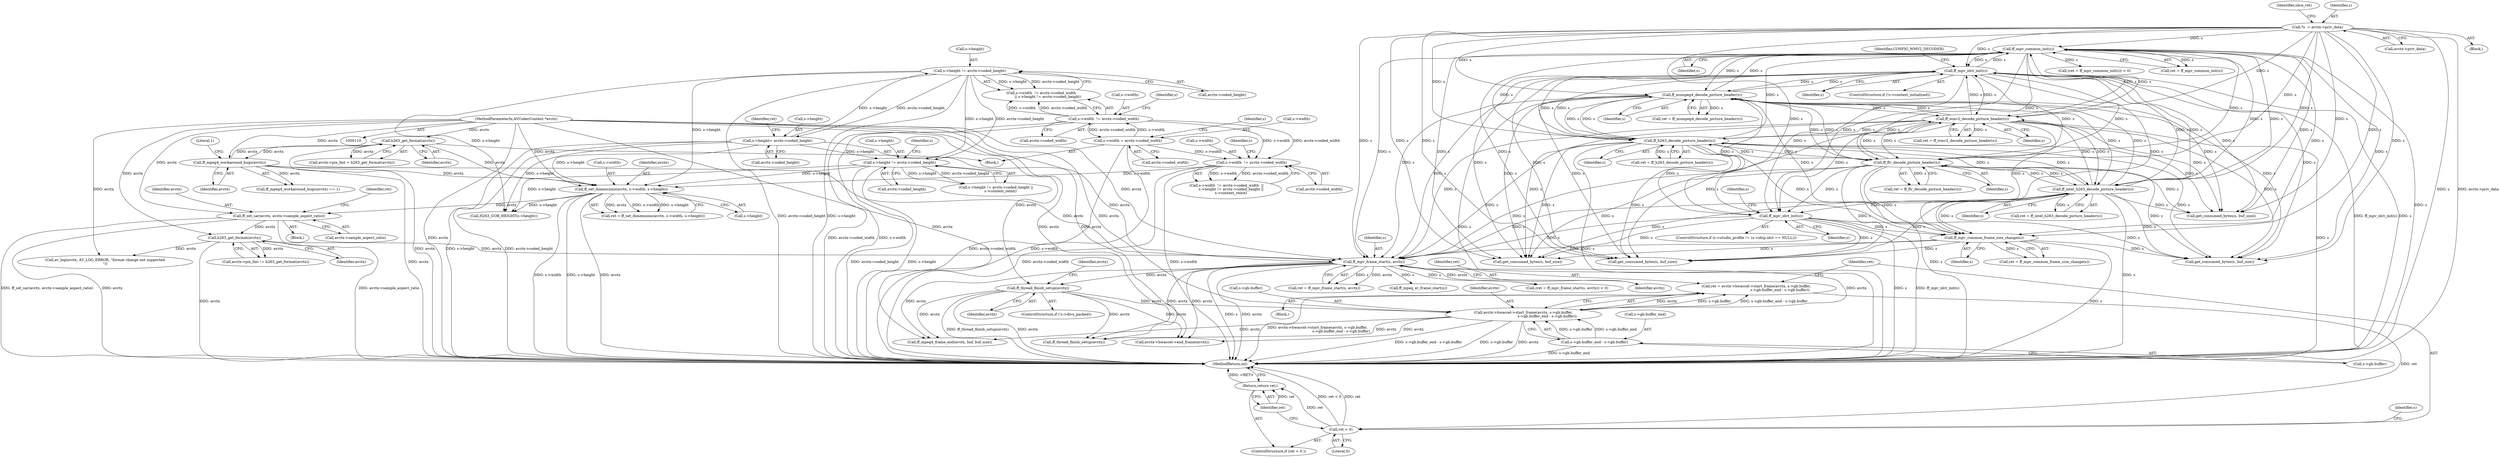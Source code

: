 digraph "0_FFmpeg_bd27a9364ca274ca97f1df6d984e88a0700fb235_0@integer" {
"1000956" [label="(Call,ret = avctx->hwaccel->start_frame(avctx, s->gb.buffer,\n                                          s->gb.buffer_end - s->gb.buffer))"];
"1000958" [label="(Call,avctx->hwaccel->start_frame(avctx, s->gb.buffer,\n                                          s->gb.buffer_end - s->gb.buffer))"];
"1000949" [label="(Call,ff_thread_finish_setup(avctx))"];
"1000938" [label="(Call,ff_mpv_frame_start(s, avctx))"];
"1000129" [label="(Call,*s  = avctx->priv_data)"];
"1000729" [label="(Call,ff_mpv_common_frame_size_change(s))"];
"1000594" [label="(Call,ff_mpv_common_init(s))"];
"1000396" [label="(Call,ff_mpv_idct_init(s))"];
"1000421" [label="(Call,ff_msmpeg4_decode_picture_header(s))"];
"1000409" [label="(Call,ff_wmv2_decode_picture_header(s))"];
"1000509" [label="(Call,ff_h263_decode_picture_header(s))"];
"1000503" [label="(Call,ff_flv_decode_picture_header(s))"];
"1000491" [label="(Call,ff_intel_h263_decode_picture_header(s))"];
"1000677" [label="(Call,ff_mpv_idct_init(s))"];
"1000588" [label="(Call,h263_get_format(avctx))"];
"1000661" [label="(Call,ff_mpeg4_workaround_bugs(avctx))"];
"1000111" [label="(MethodParameterIn,AVCodecContext *avctx)"];
"1000738" [label="(Call,h263_get_format(avctx))"];
"1000721" [label="(Call,ff_set_sar(avctx, avctx->sample_aspect_ratio))"];
"1000707" [label="(Call,ff_set_dimensions(avctx, s->width, s->height))"];
"1000681" [label="(Call,s->width  != avctx->coded_width)"];
"1000522" [label="(Call,s->width  != avctx->coded_width)"];
"1000543" [label="(Call,s->width = avctx->coded_width)"];
"1000689" [label="(Call,s->height != avctx->coded_height)"];
"1000529" [label="(Call,s->height != avctx->coded_height)"];
"1000550" [label="(Call,s->height= avctx->coded_height)"];
"1000965" [label="(Call,s->gb.buffer_end - s->gb.buffer)"];
"1000977" [label="(Call,ret < 0)"];
"1000980" [label="(Return,return ret;)"];
"1000509" [label="(Call,ff_h263_decode_picture_header(s))"];
"1000960" [label="(Call,s->gb.buffer)"];
"1000685" [label="(Call,avctx->coded_width)"];
"1000693" [label="(Call,avctx->coded_height)"];
"1000397" [label="(Identifier,s)"];
"1000956" [label="(Call,ret = avctx->hwaccel->start_frame(avctx, s->gb.buffer,\n                                          s->gb.buffer_end - s->gb.buffer))"];
"1000981" [label="(Identifier,ret)"];
"1000979" [label="(Literal,0)"];
"1000982" [label="(Call,ff_mpeg_er_frame_start(s))"];
"1000521" [label="(Call,s->width  != avctx->coded_width\n            || s->height != avctx->coded_height)"];
"1000966" [label="(Call,s->gb.buffer_end)"];
"1000492" [label="(Identifier,s)"];
"1000594" [label="(Call,ff_mpv_common_init(s))"];
"1001474" [label="(MethodReturn,int)"];
"1000660" [label="(Call,ff_mpeg4_workaround_bugs(avctx) == 1)"];
"1000523" [label="(Call,s->width)"];
"1000677" [label="(Call,ff_mpv_idct_init(s))"];
"1000544" [label="(Call,s->width)"];
"1000727" [label="(Call,ret = ff_mpv_common_frame_size_change(s))"];
"1000410" [label="(Identifier,s)"];
"1001218" [label="(Call,ff_mpeg4_frame_end(avctx, buf, buf_size))"];
"1000510" [label="(Identifier,s)"];
"1000699" [label="(Block,)"];
"1000980" [label="(Return,return ret;)"];
"1000688" [label="(Call,s->height != avctx->coded_height ||\n        s->context_reinit)"];
"1000682" [label="(Call,s->width)"];
"1000129" [label="(Call,*s  = avctx->priv_data)"];
"1000678" [label="(Identifier,s)"];
"1000957" [label="(Identifier,ret)"];
"1000730" [label="(Identifier,s)"];
"1000665" [label="(ControlStructure,if (s->studio_profile != (s->idsp.idct == NULL)))"];
"1000707" [label="(Call,ff_set_dimensions(avctx, s->width, s->height))"];
"1000507" [label="(Call,ret = ff_h263_decode_picture_header(s))"];
"1000491" [label="(Call,ff_intel_h263_decode_picture_header(s))"];
"1000661" [label="(Call,ff_mpeg4_workaround_bugs(avctx))"];
"1000489" [label="(Call,ret = ff_intel_h263_decode_picture_header(s))"];
"1000978" [label="(Identifier,ret)"];
"1000533" [label="(Call,avctx->coded_height)"];
"1000690" [label="(Call,s->height)"];
"1000734" [label="(Call,avctx->pix_fmt != h263_get_format(avctx))"];
"1000867" [label="(Call,get_consumed_bytes(s, buf_size))"];
"1000562" [label="(Call,get_consumed_bytes(s, buf_size))"];
"1000662" [label="(Identifier,avctx)"];
"1000955" [label="(Block,)"];
"1000422" [label="(Identifier,s)"];
"1000501" [label="(Call,ret = ff_flv_decode_picture_header(s))"];
"1000689" [label="(Call,s->height != avctx->coded_height)"];
"1000588" [label="(Call,h263_get_format(avctx))"];
"1000559" [label="(Identifier,ret)"];
"1001231" [label="(Call,ff_thread_finish_setup(avctx))"];
"1000131" [label="(Call,avctx->priv_data)"];
"1000722" [label="(Identifier,avctx)"];
"1000971" [label="(Call,s->gb.buffer)"];
"1000111" [label="(MethodParameterIn,AVCodecContext *avctx)"];
"1000949" [label="(Call,ff_thread_finish_setup(avctx))"];
"1000953" [label="(Identifier,avctx)"];
"1000683" [label="(Identifier,s)"];
"1000503" [label="(Call,ff_flv_decode_picture_header(s))"];
"1000400" [label="(Identifier,CONFIG_WMV2_DECODER)"];
"1000680" [label="(Call,s->width  != avctx->coded_width  ||\n        s->height != avctx->coded_height ||\n        s->context_reinit)"];
"1000137" [label="(Identifier,slice_ret)"];
"1000591" [label="(Call,(ret = ff_mpv_common_init(s)) < 0)"];
"1000983" [label="(Identifier,s)"];
"1000531" [label="(Identifier,s)"];
"1000681" [label="(Call,s->width  != avctx->coded_width)"];
"1000552" [label="(Identifier,s)"];
"1000663" [label="(Literal,1)"];
"1000939" [label="(Identifier,s)"];
"1000741" [label="(Call,av_log(avctx, AV_LOG_ERROR, \"format change not supported\n\"))"];
"1000935" [label="(Call,(ret = ff_mpv_frame_start(s, avctx)) < 0)"];
"1000950" [label="(Identifier,avctx)"];
"1000938" [label="(Call,ff_mpv_frame_start(s, avctx))"];
"1000976" [label="(ControlStructure,if (ret < 0 ))"];
"1000409" [label="(Call,ff_wmv2_decode_picture_header(s))"];
"1000723" [label="(Call,avctx->sample_aspect_ratio)"];
"1001200" [label="(Call,avctx->hwaccel->end_frame(avctx))"];
"1000550" [label="(Call,s->height= avctx->coded_height)"];
"1000944" [label="(ControlStructure,if (!s->divx_packed))"];
"1000940" [label="(Identifier,avctx)"];
"1000728" [label="(Identifier,ret)"];
"1000407" [label="(Call,ret = ff_wmv2_decode_picture_header(s))"];
"1000739" [label="(Identifier,avctx)"];
"1000818" [label="(Call,get_consumed_bytes(s, buf_size))"];
"1000709" [label="(Call,s->width)"];
"1000543" [label="(Call,s->width = avctx->coded_width)"];
"1000592" [label="(Call,ret = ff_mpv_common_init(s))"];
"1000959" [label="(Identifier,avctx)"];
"1000721" [label="(Call,ff_set_sar(avctx, avctx->sample_aspect_ratio))"];
"1000697" [label="(Identifier,s)"];
"1000965" [label="(Call,s->gb.buffer_end - s->gb.buffer)"];
"1000529" [label="(Call,s->height != avctx->coded_height)"];
"1000712" [label="(Call,s->height)"];
"1000536" [label="(Block,)"];
"1000936" [label="(Call,ret = ff_mpv_frame_start(s, avctx))"];
"1000504" [label="(Identifier,s)"];
"1000130" [label="(Identifier,s)"];
"1000691" [label="(Identifier,s)"];
"1000708" [label="(Identifier,avctx)"];
"1000547" [label="(Call,avctx->coded_width)"];
"1000977" [label="(Call,ret < 0)"];
"1000551" [label="(Call,s->height)"];
"1000419" [label="(Call,ret = ff_msmpeg4_decode_picture_header(s))"];
"1000595" [label="(Identifier,s)"];
"1000526" [label="(Call,avctx->coded_width)"];
"1000852" [label="(Call,get_consumed_bytes(s, buf_size))"];
"1000530" [label="(Call,s->height)"];
"1000738" [label="(Call,h263_get_format(avctx))"];
"1000958" [label="(Call,avctx->hwaccel->start_frame(avctx, s->gb.buffer,\n                                          s->gb.buffer_end - s->gb.buffer))"];
"1000421" [label="(Call,ff_msmpeg4_decode_picture_header(s))"];
"1000554" [label="(Call,avctx->coded_height)"];
"1000705" [label="(Call,ret = ff_set_dimensions(avctx, s->width, s->height))"];
"1000774" [label="(Call,H263_GOB_HEIGHT(s->height))"];
"1000391" [label="(ControlStructure,if (!s->context_initialized))"];
"1000589" [label="(Identifier,avctx)"];
"1000729" [label="(Call,ff_mpv_common_frame_size_change(s))"];
"1000115" [label="(Block,)"];
"1000522" [label="(Call,s->width  != avctx->coded_width)"];
"1000584" [label="(Call,avctx->pix_fmt = h263_get_format(avctx))"];
"1000396" [label="(Call,ff_mpv_idct_init(s))"];
"1000956" -> "1000955"  [label="AST: "];
"1000956" -> "1000958"  [label="CFG: "];
"1000957" -> "1000956"  [label="AST: "];
"1000958" -> "1000956"  [label="AST: "];
"1000978" -> "1000956"  [label="CFG: "];
"1000956" -> "1001474"  [label="DDG: avctx->hwaccel->start_frame(avctx, s->gb.buffer,\n                                          s->gb.buffer_end - s->gb.buffer)"];
"1000958" -> "1000956"  [label="DDG: avctx"];
"1000958" -> "1000956"  [label="DDG: s->gb.buffer"];
"1000958" -> "1000956"  [label="DDG: s->gb.buffer_end - s->gb.buffer"];
"1000956" -> "1000977"  [label="DDG: ret"];
"1000958" -> "1000965"  [label="CFG: "];
"1000959" -> "1000958"  [label="AST: "];
"1000960" -> "1000958"  [label="AST: "];
"1000965" -> "1000958"  [label="AST: "];
"1000958" -> "1001474"  [label="DDG: s->gb.buffer_end - s->gb.buffer"];
"1000958" -> "1001474"  [label="DDG: s->gb.buffer"];
"1000958" -> "1001474"  [label="DDG: avctx"];
"1000949" -> "1000958"  [label="DDG: avctx"];
"1000938" -> "1000958"  [label="DDG: avctx"];
"1000111" -> "1000958"  [label="DDG: avctx"];
"1000965" -> "1000958"  [label="DDG: s->gb.buffer"];
"1000965" -> "1000958"  [label="DDG: s->gb.buffer_end"];
"1000958" -> "1001200"  [label="DDG: avctx"];
"1000958" -> "1001218"  [label="DDG: avctx"];
"1000958" -> "1001231"  [label="DDG: avctx"];
"1000949" -> "1000944"  [label="AST: "];
"1000949" -> "1000950"  [label="CFG: "];
"1000950" -> "1000949"  [label="AST: "];
"1000953" -> "1000949"  [label="CFG: "];
"1000949" -> "1001474"  [label="DDG: avctx"];
"1000949" -> "1001474"  [label="DDG: ff_thread_finish_setup(avctx)"];
"1000938" -> "1000949"  [label="DDG: avctx"];
"1000111" -> "1000949"  [label="DDG: avctx"];
"1000949" -> "1001200"  [label="DDG: avctx"];
"1000949" -> "1001218"  [label="DDG: avctx"];
"1000949" -> "1001231"  [label="DDG: avctx"];
"1000938" -> "1000936"  [label="AST: "];
"1000938" -> "1000940"  [label="CFG: "];
"1000939" -> "1000938"  [label="AST: "];
"1000940" -> "1000938"  [label="AST: "];
"1000936" -> "1000938"  [label="CFG: "];
"1000938" -> "1001474"  [label="DDG: s"];
"1000938" -> "1001474"  [label="DDG: avctx"];
"1000938" -> "1000935"  [label="DDG: s"];
"1000938" -> "1000935"  [label="DDG: avctx"];
"1000938" -> "1000936"  [label="DDG: s"];
"1000938" -> "1000936"  [label="DDG: avctx"];
"1000129" -> "1000938"  [label="DDG: s"];
"1000729" -> "1000938"  [label="DDG: s"];
"1000594" -> "1000938"  [label="DDG: s"];
"1000421" -> "1000938"  [label="DDG: s"];
"1000409" -> "1000938"  [label="DDG: s"];
"1000509" -> "1000938"  [label="DDG: s"];
"1000677" -> "1000938"  [label="DDG: s"];
"1000396" -> "1000938"  [label="DDG: s"];
"1000503" -> "1000938"  [label="DDG: s"];
"1000491" -> "1000938"  [label="DDG: s"];
"1000588" -> "1000938"  [label="DDG: avctx"];
"1000738" -> "1000938"  [label="DDG: avctx"];
"1000661" -> "1000938"  [label="DDG: avctx"];
"1000111" -> "1000938"  [label="DDG: avctx"];
"1000938" -> "1000982"  [label="DDG: s"];
"1000938" -> "1001200"  [label="DDG: avctx"];
"1000938" -> "1001218"  [label="DDG: avctx"];
"1000938" -> "1001231"  [label="DDG: avctx"];
"1000129" -> "1000115"  [label="AST: "];
"1000129" -> "1000131"  [label="CFG: "];
"1000130" -> "1000129"  [label="AST: "];
"1000131" -> "1000129"  [label="AST: "];
"1000137" -> "1000129"  [label="CFG: "];
"1000129" -> "1001474"  [label="DDG: s"];
"1000129" -> "1001474"  [label="DDG: avctx->priv_data"];
"1000129" -> "1000396"  [label="DDG: s"];
"1000129" -> "1000409"  [label="DDG: s"];
"1000129" -> "1000421"  [label="DDG: s"];
"1000129" -> "1000491"  [label="DDG: s"];
"1000129" -> "1000503"  [label="DDG: s"];
"1000129" -> "1000509"  [label="DDG: s"];
"1000129" -> "1000562"  [label="DDG: s"];
"1000129" -> "1000594"  [label="DDG: s"];
"1000129" -> "1000677"  [label="DDG: s"];
"1000129" -> "1000729"  [label="DDG: s"];
"1000129" -> "1000818"  [label="DDG: s"];
"1000129" -> "1000852"  [label="DDG: s"];
"1000129" -> "1000867"  [label="DDG: s"];
"1000729" -> "1000727"  [label="AST: "];
"1000729" -> "1000730"  [label="CFG: "];
"1000730" -> "1000729"  [label="AST: "];
"1000727" -> "1000729"  [label="CFG: "];
"1000729" -> "1001474"  [label="DDG: s"];
"1000729" -> "1000727"  [label="DDG: s"];
"1000594" -> "1000729"  [label="DDG: s"];
"1000421" -> "1000729"  [label="DDG: s"];
"1000409" -> "1000729"  [label="DDG: s"];
"1000509" -> "1000729"  [label="DDG: s"];
"1000677" -> "1000729"  [label="DDG: s"];
"1000396" -> "1000729"  [label="DDG: s"];
"1000503" -> "1000729"  [label="DDG: s"];
"1000491" -> "1000729"  [label="DDG: s"];
"1000729" -> "1000818"  [label="DDG: s"];
"1000729" -> "1000852"  [label="DDG: s"];
"1000729" -> "1000867"  [label="DDG: s"];
"1000594" -> "1000592"  [label="AST: "];
"1000594" -> "1000595"  [label="CFG: "];
"1000595" -> "1000594"  [label="AST: "];
"1000592" -> "1000594"  [label="CFG: "];
"1000594" -> "1001474"  [label="DDG: s"];
"1000594" -> "1000396"  [label="DDG: s"];
"1000594" -> "1000409"  [label="DDG: s"];
"1000594" -> "1000421"  [label="DDG: s"];
"1000594" -> "1000491"  [label="DDG: s"];
"1000594" -> "1000503"  [label="DDG: s"];
"1000594" -> "1000509"  [label="DDG: s"];
"1000594" -> "1000562"  [label="DDG: s"];
"1000594" -> "1000591"  [label="DDG: s"];
"1000594" -> "1000592"  [label="DDG: s"];
"1000396" -> "1000594"  [label="DDG: s"];
"1000421" -> "1000594"  [label="DDG: s"];
"1000409" -> "1000594"  [label="DDG: s"];
"1000509" -> "1000594"  [label="DDG: s"];
"1000503" -> "1000594"  [label="DDG: s"];
"1000491" -> "1000594"  [label="DDG: s"];
"1000594" -> "1000677"  [label="DDG: s"];
"1000594" -> "1000818"  [label="DDG: s"];
"1000594" -> "1000852"  [label="DDG: s"];
"1000594" -> "1000867"  [label="DDG: s"];
"1000396" -> "1000391"  [label="AST: "];
"1000396" -> "1000397"  [label="CFG: "];
"1000397" -> "1000396"  [label="AST: "];
"1000400" -> "1000396"  [label="CFG: "];
"1000396" -> "1001474"  [label="DDG: ff_mpv_idct_init(s)"];
"1000396" -> "1001474"  [label="DDG: s"];
"1000421" -> "1000396"  [label="DDG: s"];
"1000409" -> "1000396"  [label="DDG: s"];
"1000509" -> "1000396"  [label="DDG: s"];
"1000503" -> "1000396"  [label="DDG: s"];
"1000491" -> "1000396"  [label="DDG: s"];
"1000396" -> "1000409"  [label="DDG: s"];
"1000396" -> "1000421"  [label="DDG: s"];
"1000396" -> "1000491"  [label="DDG: s"];
"1000396" -> "1000503"  [label="DDG: s"];
"1000396" -> "1000509"  [label="DDG: s"];
"1000396" -> "1000562"  [label="DDG: s"];
"1000396" -> "1000677"  [label="DDG: s"];
"1000396" -> "1000818"  [label="DDG: s"];
"1000396" -> "1000852"  [label="DDG: s"];
"1000396" -> "1000867"  [label="DDG: s"];
"1000421" -> "1000419"  [label="AST: "];
"1000421" -> "1000422"  [label="CFG: "];
"1000422" -> "1000421"  [label="AST: "];
"1000419" -> "1000421"  [label="CFG: "];
"1000421" -> "1001474"  [label="DDG: s"];
"1000421" -> "1000409"  [label="DDG: s"];
"1000421" -> "1000419"  [label="DDG: s"];
"1000409" -> "1000421"  [label="DDG: s"];
"1000509" -> "1000421"  [label="DDG: s"];
"1000503" -> "1000421"  [label="DDG: s"];
"1000491" -> "1000421"  [label="DDG: s"];
"1000421" -> "1000491"  [label="DDG: s"];
"1000421" -> "1000503"  [label="DDG: s"];
"1000421" -> "1000509"  [label="DDG: s"];
"1000421" -> "1000562"  [label="DDG: s"];
"1000421" -> "1000677"  [label="DDG: s"];
"1000421" -> "1000818"  [label="DDG: s"];
"1000421" -> "1000852"  [label="DDG: s"];
"1000421" -> "1000867"  [label="DDG: s"];
"1000409" -> "1000407"  [label="AST: "];
"1000409" -> "1000410"  [label="CFG: "];
"1000410" -> "1000409"  [label="AST: "];
"1000407" -> "1000409"  [label="CFG: "];
"1000409" -> "1001474"  [label="DDG: s"];
"1000409" -> "1000407"  [label="DDG: s"];
"1000509" -> "1000409"  [label="DDG: s"];
"1000503" -> "1000409"  [label="DDG: s"];
"1000491" -> "1000409"  [label="DDG: s"];
"1000409" -> "1000491"  [label="DDG: s"];
"1000409" -> "1000503"  [label="DDG: s"];
"1000409" -> "1000509"  [label="DDG: s"];
"1000409" -> "1000562"  [label="DDG: s"];
"1000409" -> "1000677"  [label="DDG: s"];
"1000409" -> "1000818"  [label="DDG: s"];
"1000409" -> "1000852"  [label="DDG: s"];
"1000409" -> "1000867"  [label="DDG: s"];
"1000509" -> "1000507"  [label="AST: "];
"1000509" -> "1000510"  [label="CFG: "];
"1000510" -> "1000509"  [label="AST: "];
"1000507" -> "1000509"  [label="CFG: "];
"1000509" -> "1001474"  [label="DDG: s"];
"1000509" -> "1000491"  [label="DDG: s"];
"1000509" -> "1000503"  [label="DDG: s"];
"1000509" -> "1000507"  [label="DDG: s"];
"1000503" -> "1000509"  [label="DDG: s"];
"1000491" -> "1000509"  [label="DDG: s"];
"1000509" -> "1000562"  [label="DDG: s"];
"1000509" -> "1000677"  [label="DDG: s"];
"1000509" -> "1000818"  [label="DDG: s"];
"1000509" -> "1000852"  [label="DDG: s"];
"1000509" -> "1000867"  [label="DDG: s"];
"1000503" -> "1000501"  [label="AST: "];
"1000503" -> "1000504"  [label="CFG: "];
"1000504" -> "1000503"  [label="AST: "];
"1000501" -> "1000503"  [label="CFG: "];
"1000503" -> "1001474"  [label="DDG: s"];
"1000503" -> "1000491"  [label="DDG: s"];
"1000503" -> "1000501"  [label="DDG: s"];
"1000491" -> "1000503"  [label="DDG: s"];
"1000503" -> "1000562"  [label="DDG: s"];
"1000503" -> "1000677"  [label="DDG: s"];
"1000503" -> "1000818"  [label="DDG: s"];
"1000503" -> "1000852"  [label="DDG: s"];
"1000503" -> "1000867"  [label="DDG: s"];
"1000491" -> "1000489"  [label="AST: "];
"1000491" -> "1000492"  [label="CFG: "];
"1000492" -> "1000491"  [label="AST: "];
"1000489" -> "1000491"  [label="CFG: "];
"1000491" -> "1001474"  [label="DDG: s"];
"1000491" -> "1000489"  [label="DDG: s"];
"1000491" -> "1000562"  [label="DDG: s"];
"1000491" -> "1000677"  [label="DDG: s"];
"1000491" -> "1000818"  [label="DDG: s"];
"1000491" -> "1000852"  [label="DDG: s"];
"1000491" -> "1000867"  [label="DDG: s"];
"1000677" -> "1000665"  [label="AST: "];
"1000677" -> "1000678"  [label="CFG: "];
"1000678" -> "1000677"  [label="AST: "];
"1000683" -> "1000677"  [label="CFG: "];
"1000677" -> "1001474"  [label="DDG: s"];
"1000677" -> "1001474"  [label="DDG: ff_mpv_idct_init(s)"];
"1000677" -> "1000818"  [label="DDG: s"];
"1000677" -> "1000852"  [label="DDG: s"];
"1000677" -> "1000867"  [label="DDG: s"];
"1000588" -> "1000584"  [label="AST: "];
"1000588" -> "1000589"  [label="CFG: "];
"1000589" -> "1000588"  [label="AST: "];
"1000584" -> "1000588"  [label="CFG: "];
"1000588" -> "1001474"  [label="DDG: avctx"];
"1000588" -> "1000584"  [label="DDG: avctx"];
"1000661" -> "1000588"  [label="DDG: avctx"];
"1000111" -> "1000588"  [label="DDG: avctx"];
"1000588" -> "1000661"  [label="DDG: avctx"];
"1000588" -> "1000707"  [label="DDG: avctx"];
"1000661" -> "1000660"  [label="AST: "];
"1000661" -> "1000662"  [label="CFG: "];
"1000662" -> "1000661"  [label="AST: "];
"1000663" -> "1000661"  [label="CFG: "];
"1000661" -> "1001474"  [label="DDG: avctx"];
"1000661" -> "1000660"  [label="DDG: avctx"];
"1000111" -> "1000661"  [label="DDG: avctx"];
"1000661" -> "1000707"  [label="DDG: avctx"];
"1000111" -> "1000110"  [label="AST: "];
"1000111" -> "1001474"  [label="DDG: avctx"];
"1000111" -> "1000707"  [label="DDG: avctx"];
"1000111" -> "1000721"  [label="DDG: avctx"];
"1000111" -> "1000738"  [label="DDG: avctx"];
"1000111" -> "1000741"  [label="DDG: avctx"];
"1000111" -> "1001200"  [label="DDG: avctx"];
"1000111" -> "1001218"  [label="DDG: avctx"];
"1000111" -> "1001231"  [label="DDG: avctx"];
"1000738" -> "1000734"  [label="AST: "];
"1000738" -> "1000739"  [label="CFG: "];
"1000739" -> "1000738"  [label="AST: "];
"1000734" -> "1000738"  [label="CFG: "];
"1000738" -> "1001474"  [label="DDG: avctx"];
"1000738" -> "1000734"  [label="DDG: avctx"];
"1000721" -> "1000738"  [label="DDG: avctx"];
"1000738" -> "1000741"  [label="DDG: avctx"];
"1000721" -> "1000699"  [label="AST: "];
"1000721" -> "1000723"  [label="CFG: "];
"1000722" -> "1000721"  [label="AST: "];
"1000723" -> "1000721"  [label="AST: "];
"1000728" -> "1000721"  [label="CFG: "];
"1000721" -> "1001474"  [label="DDG: ff_set_sar(avctx, avctx->sample_aspect_ratio)"];
"1000721" -> "1001474"  [label="DDG: avctx"];
"1000721" -> "1001474"  [label="DDG: avctx->sample_aspect_ratio"];
"1000707" -> "1000721"  [label="DDG: avctx"];
"1000707" -> "1000705"  [label="AST: "];
"1000707" -> "1000712"  [label="CFG: "];
"1000708" -> "1000707"  [label="AST: "];
"1000709" -> "1000707"  [label="AST: "];
"1000712" -> "1000707"  [label="AST: "];
"1000705" -> "1000707"  [label="CFG: "];
"1000707" -> "1001474"  [label="DDG: s->width"];
"1000707" -> "1001474"  [label="DDG: s->height"];
"1000707" -> "1001474"  [label="DDG: avctx"];
"1000707" -> "1000705"  [label="DDG: avctx"];
"1000707" -> "1000705"  [label="DDG: s->width"];
"1000707" -> "1000705"  [label="DDG: s->height"];
"1000681" -> "1000707"  [label="DDG: s->width"];
"1000689" -> "1000707"  [label="DDG: s->height"];
"1000529" -> "1000707"  [label="DDG: s->height"];
"1000550" -> "1000707"  [label="DDG: s->height"];
"1000707" -> "1000774"  [label="DDG: s->height"];
"1000681" -> "1000680"  [label="AST: "];
"1000681" -> "1000685"  [label="CFG: "];
"1000682" -> "1000681"  [label="AST: "];
"1000685" -> "1000681"  [label="AST: "];
"1000691" -> "1000681"  [label="CFG: "];
"1000680" -> "1000681"  [label="CFG: "];
"1000681" -> "1001474"  [label="DDG: s->width"];
"1000681" -> "1001474"  [label="DDG: avctx->coded_width"];
"1000681" -> "1000680"  [label="DDG: s->width"];
"1000681" -> "1000680"  [label="DDG: avctx->coded_width"];
"1000522" -> "1000681"  [label="DDG: s->width"];
"1000522" -> "1000681"  [label="DDG: avctx->coded_width"];
"1000543" -> "1000681"  [label="DDG: s->width"];
"1000522" -> "1000521"  [label="AST: "];
"1000522" -> "1000526"  [label="CFG: "];
"1000523" -> "1000522"  [label="AST: "];
"1000526" -> "1000522"  [label="AST: "];
"1000531" -> "1000522"  [label="CFG: "];
"1000521" -> "1000522"  [label="CFG: "];
"1000522" -> "1001474"  [label="DDG: avctx->coded_width"];
"1000522" -> "1001474"  [label="DDG: s->width"];
"1000522" -> "1000521"  [label="DDG: s->width"];
"1000522" -> "1000521"  [label="DDG: avctx->coded_width"];
"1000543" -> "1000522"  [label="DDG: s->width"];
"1000522" -> "1000543"  [label="DDG: avctx->coded_width"];
"1000543" -> "1000536"  [label="AST: "];
"1000543" -> "1000547"  [label="CFG: "];
"1000544" -> "1000543"  [label="AST: "];
"1000547" -> "1000543"  [label="AST: "];
"1000552" -> "1000543"  [label="CFG: "];
"1000543" -> "1001474"  [label="DDG: avctx->coded_width"];
"1000543" -> "1001474"  [label="DDG: s->width"];
"1000689" -> "1000688"  [label="AST: "];
"1000689" -> "1000693"  [label="CFG: "];
"1000690" -> "1000689"  [label="AST: "];
"1000693" -> "1000689"  [label="AST: "];
"1000697" -> "1000689"  [label="CFG: "];
"1000688" -> "1000689"  [label="CFG: "];
"1000689" -> "1001474"  [label="DDG: avctx->coded_height"];
"1000689" -> "1001474"  [label="DDG: s->height"];
"1000689" -> "1000688"  [label="DDG: s->height"];
"1000689" -> "1000688"  [label="DDG: avctx->coded_height"];
"1000529" -> "1000689"  [label="DDG: s->height"];
"1000529" -> "1000689"  [label="DDG: avctx->coded_height"];
"1000550" -> "1000689"  [label="DDG: s->height"];
"1000689" -> "1000774"  [label="DDG: s->height"];
"1000529" -> "1000521"  [label="AST: "];
"1000529" -> "1000533"  [label="CFG: "];
"1000530" -> "1000529"  [label="AST: "];
"1000533" -> "1000529"  [label="AST: "];
"1000521" -> "1000529"  [label="CFG: "];
"1000529" -> "1001474"  [label="DDG: avctx->coded_height"];
"1000529" -> "1001474"  [label="DDG: s->height"];
"1000529" -> "1000521"  [label="DDG: s->height"];
"1000529" -> "1000521"  [label="DDG: avctx->coded_height"];
"1000550" -> "1000529"  [label="DDG: s->height"];
"1000529" -> "1000550"  [label="DDG: avctx->coded_height"];
"1000529" -> "1000774"  [label="DDG: s->height"];
"1000550" -> "1000536"  [label="AST: "];
"1000550" -> "1000554"  [label="CFG: "];
"1000551" -> "1000550"  [label="AST: "];
"1000554" -> "1000550"  [label="AST: "];
"1000559" -> "1000550"  [label="CFG: "];
"1000550" -> "1001474"  [label="DDG: avctx->coded_height"];
"1000550" -> "1001474"  [label="DDG: s->height"];
"1000550" -> "1000774"  [label="DDG: s->height"];
"1000965" -> "1000971"  [label="CFG: "];
"1000966" -> "1000965"  [label="AST: "];
"1000971" -> "1000965"  [label="AST: "];
"1000965" -> "1001474"  [label="DDG: s->gb.buffer_end"];
"1000977" -> "1000976"  [label="AST: "];
"1000977" -> "1000979"  [label="CFG: "];
"1000978" -> "1000977"  [label="AST: "];
"1000979" -> "1000977"  [label="AST: "];
"1000981" -> "1000977"  [label="CFG: "];
"1000983" -> "1000977"  [label="CFG: "];
"1000977" -> "1001474"  [label="DDG: ret < 0"];
"1000977" -> "1001474"  [label="DDG: ret"];
"1000977" -> "1000980"  [label="DDG: ret"];
"1000980" -> "1000976"  [label="AST: "];
"1000980" -> "1000981"  [label="CFG: "];
"1000981" -> "1000980"  [label="AST: "];
"1001474" -> "1000980"  [label="CFG: "];
"1000980" -> "1001474"  [label="DDG: <RET>"];
"1000981" -> "1000980"  [label="DDG: ret"];
}
